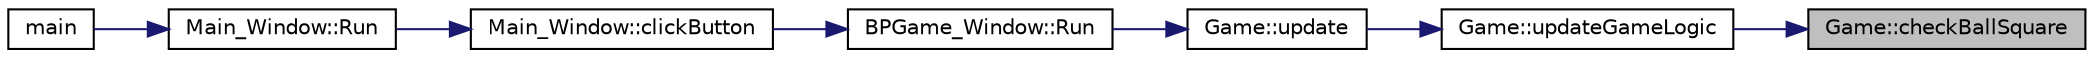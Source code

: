 digraph "Game::checkBallSquare"
{
 // LATEX_PDF_SIZE
  edge [fontname="Helvetica",fontsize="10",labelfontname="Helvetica",labelfontsize="10"];
  node [fontname="Helvetica",fontsize="10",shape=record];
  rankdir="RL";
  Node1 [label="Game::checkBallSquare",height=0.2,width=0.4,color="black", fillcolor="grey75", style="filled", fontcolor="black",tooltip="Funcion encargada de verificar en que casilla esta la bola."];
  Node1 -> Node2 [dir="back",color="midnightblue",fontsize="10",style="solid"];
  Node2 [label="Game::updateGameLogic",height=0.2,width=0.4,color="black", fillcolor="white", style="filled",URL="$classGame.html#a90ccbaba2d2e77ba3a15f86f8b717f7a",tooltip="Actualizador de la logica del juego."];
  Node2 -> Node3 [dir="back",color="midnightblue",fontsize="10",style="solid"];
  Node3 [label="Game::update",height=0.2,width=0.4,color="black", fillcolor="white", style="filled",URL="$classGame.html#a79df6376b332d63c9eca0dcee30305c3",tooltip=" "];
  Node3 -> Node4 [dir="back",color="midnightblue",fontsize="10",style="solid"];
  Node4 [label="BPGame_Window::Run",height=0.2,width=0.4,color="black", fillcolor="white", style="filled",URL="$classBPGame__Window.html#af16ea50673729421b824d00b57769c7b",tooltip="Run the window for the BP Game."];
  Node4 -> Node5 [dir="back",color="midnightblue",fontsize="10",style="solid"];
  Node5 [label="Main_Window::clickButton",height=0.2,width=0.4,color="black", fillcolor="white", style="filled",URL="$classMain__Window.html#a502bce91d1c3e08d193eb817c9b79f00",tooltip="It is called if the mouse is left clicked, and changes the window if the click was over a button."];
  Node5 -> Node6 [dir="back",color="midnightblue",fontsize="10",style="solid"];
  Node6 [label="Main_Window::Run",height=0.2,width=0.4,color="black", fillcolor="white", style="filled",URL="$classMain__Window.html#ae90070ea093f89d1f207b686e6e569a3",tooltip="Initializes the menu window."];
  Node6 -> Node7 [dir="back",color="midnightblue",fontsize="10",style="solid"];
  Node7 [label="main",height=0.2,width=0.4,color="black", fillcolor="white", style="filled",URL="$main_8cpp.html#ae66f6b31b5ad750f1fe042a706a4e3d4",tooltip=" "];
}
